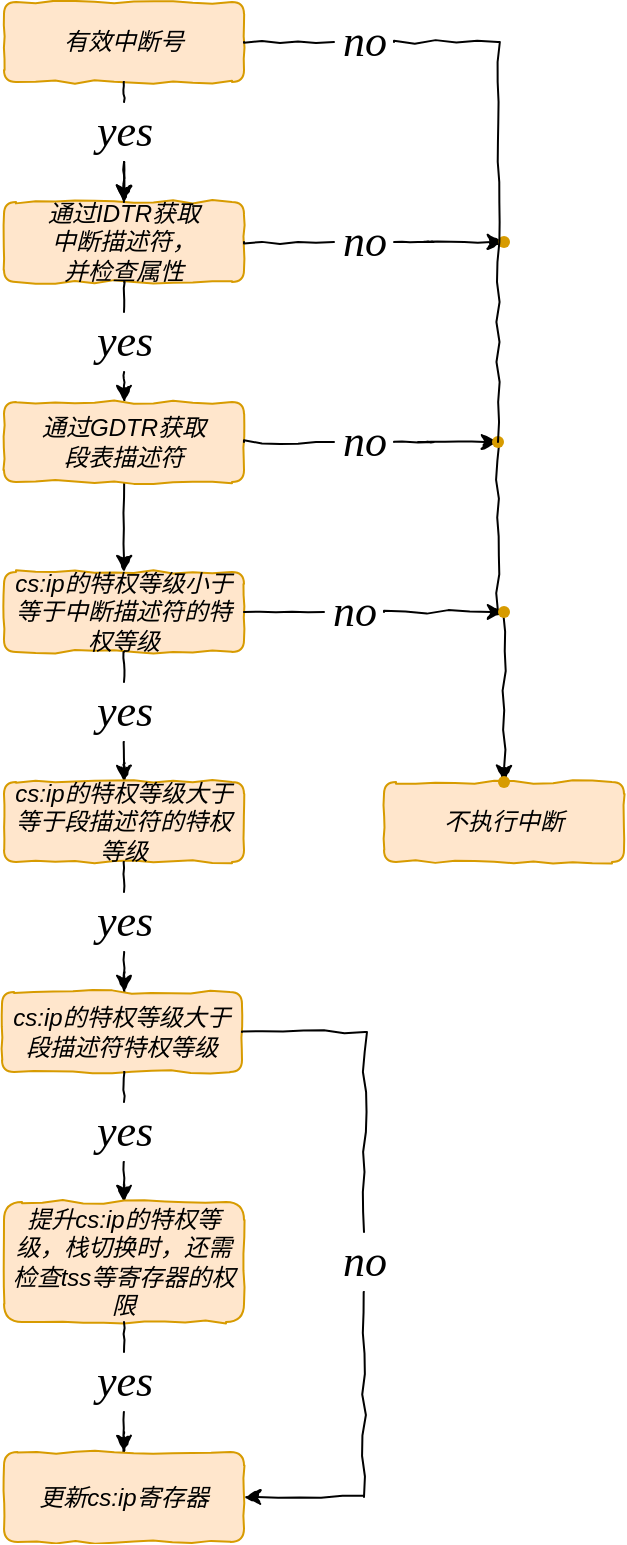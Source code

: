 <mxfile version="17.4.6" type="github" pages="3">
  <diagram id="C5RBs43oDa-KdzZeNtuy" name="Page-1">
    <mxGraphModel dx="868" dy="460" grid="1" gridSize="10" guides="1" tooltips="1" connect="1" arrows="1" fold="1" page="1" pageScale="1" pageWidth="827" pageHeight="1169" math="0" shadow="0">
      <root>
        <mxCell id="WIyWlLk6GJQsqaUBKTNV-0" />
        <mxCell id="WIyWlLk6GJQsqaUBKTNV-1" parent="WIyWlLk6GJQsqaUBKTNV-0" />
        <mxCell id="PhW1GJZ9OWa97sP_KRJp-9" value="" style="edgeStyle=orthogonalEdgeStyle;rounded=0;orthogonalLoop=1;jettySize=auto;html=1;shadow=0;comic=1;startArrow=none;fontStyle=2" parent="WIyWlLk6GJQsqaUBKTNV-1" source="PhW1GJZ9OWa97sP_KRJp-11" target="PhW1GJZ9OWa97sP_KRJp-8" edge="1">
          <mxGeometry relative="1" as="geometry" />
        </mxCell>
        <mxCell id="PhW1GJZ9OWa97sP_KRJp-119" value="" style="edgeStyle=orthogonalEdgeStyle;rounded=0;comic=1;orthogonalLoop=1;jettySize=auto;html=1;shadow=0;fontFamily=Garamond;fontSize=11;startArrow=none;" parent="WIyWlLk6GJQsqaUBKTNV-1" source="PhW1GJZ9OWa97sP_KRJp-124" target="PhW1GJZ9OWa97sP_KRJp-118" edge="1">
          <mxGeometry relative="1" as="geometry" />
        </mxCell>
        <mxCell id="PhW1GJZ9OWa97sP_KRJp-0" value="&lt;span&gt;有效中断号&lt;/span&gt;" style="rounded=1;whiteSpace=wrap;html=1;fontSize=12;glass=0;strokeWidth=1;shadow=0;fillColor=#ffe6cc;strokeColor=#d79b00;comic=1;fontStyle=2" parent="WIyWlLk6GJQsqaUBKTNV-1" vertex="1">
          <mxGeometry x="600" y="260" width="120" height="40" as="geometry" />
        </mxCell>
        <mxCell id="PhW1GJZ9OWa97sP_KRJp-123" value="" style="edgeStyle=orthogonalEdgeStyle;rounded=0;comic=1;orthogonalLoop=1;jettySize=auto;html=1;shadow=0;fontFamily=Garamond;fontSize=22;startArrow=none;" parent="WIyWlLk6GJQsqaUBKTNV-1" source="PhW1GJZ9OWa97sP_KRJp-127" target="PhW1GJZ9OWa97sP_KRJp-122" edge="1">
          <mxGeometry relative="1" as="geometry" />
        </mxCell>
        <mxCell id="PhW1GJZ9OWa97sP_KRJp-8" value="通过IDTR获取&lt;br&gt;中断描述符，&lt;br&gt;并检查属性" style="rounded=1;whiteSpace=wrap;html=1;fontSize=12;glass=0;strokeWidth=1;shadow=0;fillColor=#ffe6cc;strokeColor=#d79b00;comic=1;fontStyle=2" parent="WIyWlLk6GJQsqaUBKTNV-1" vertex="1">
          <mxGeometry x="600" y="360" width="120" height="40" as="geometry" />
        </mxCell>
        <mxCell id="PhW1GJZ9OWa97sP_KRJp-13" value="" style="edgeStyle=orthogonalEdgeStyle;rounded=0;comic=1;orthogonalLoop=1;jettySize=auto;html=1;shadow=0;fontFamily=Garamond;fontStyle=2" parent="WIyWlLk6GJQsqaUBKTNV-1" source="PhW1GJZ9OWa97sP_KRJp-11" target="PhW1GJZ9OWa97sP_KRJp-8" edge="1">
          <mxGeometry relative="1" as="geometry" />
        </mxCell>
        <mxCell id="PhW1GJZ9OWa97sP_KRJp-11" value="yes" style="text;html=1;resizable=0;autosize=1;align=center;verticalAlign=middle;points=[];fillColor=none;strokeColor=none;rounded=0;comic=1;fontFamily=Garamond;strokeWidth=10;fontSize=22;fontStyle=2" parent="WIyWlLk6GJQsqaUBKTNV-1" vertex="1">
          <mxGeometry x="640" y="310" width="40" height="30" as="geometry" />
        </mxCell>
        <mxCell id="PhW1GJZ9OWa97sP_KRJp-12" value="" style="edgeStyle=orthogonalEdgeStyle;rounded=0;orthogonalLoop=1;jettySize=auto;html=1;shadow=0;comic=1;endArrow=none;fontStyle=2" parent="WIyWlLk6GJQsqaUBKTNV-1" source="PhW1GJZ9OWa97sP_KRJp-0" target="PhW1GJZ9OWa97sP_KRJp-11" edge="1">
          <mxGeometry relative="1" as="geometry">
            <mxPoint x="660" y="300" as="sourcePoint" />
            <mxPoint x="660" y="350" as="targetPoint" />
            <Array as="points">
              <mxPoint x="660" y="320" />
              <mxPoint x="660" y="320" />
            </Array>
          </mxGeometry>
        </mxCell>
        <mxCell id="PhW1GJZ9OWa97sP_KRJp-18" value="" style="endArrow=classic;html=1;rounded=0;shadow=0;comic=1;fontFamily=Garamond;fontSize=22;startArrow=none;fontStyle=2" parent="WIyWlLk6GJQsqaUBKTNV-1" source="PhW1GJZ9OWa97sP_KRJp-19" edge="1">
          <mxGeometry width="50" height="50" relative="1" as="geometry">
            <mxPoint x="660" y="400" as="sourcePoint" />
            <mxPoint x="660" y="460" as="targetPoint" />
          </mxGeometry>
        </mxCell>
        <mxCell id="PhW1GJZ9OWa97sP_KRJp-19" value="yes" style="text;html=1;resizable=0;autosize=1;align=center;verticalAlign=middle;points=[];fillColor=none;strokeColor=none;rounded=0;comic=1;fontFamily=Garamond;strokeWidth=10;fontSize=22;fontStyle=2" parent="WIyWlLk6GJQsqaUBKTNV-1" vertex="1">
          <mxGeometry x="640" y="415" width="40" height="30" as="geometry" />
        </mxCell>
        <mxCell id="PhW1GJZ9OWa97sP_KRJp-20" value="" style="endArrow=none;html=1;rounded=0;shadow=0;comic=1;fontFamily=Garamond;fontSize=22;fontStyle=2" parent="WIyWlLk6GJQsqaUBKTNV-1" target="PhW1GJZ9OWa97sP_KRJp-19" edge="1">
          <mxGeometry width="50" height="50" relative="1" as="geometry">
            <mxPoint x="660" y="400" as="sourcePoint" />
            <mxPoint x="660" y="470" as="targetPoint" />
          </mxGeometry>
        </mxCell>
        <mxCell id="PhW1GJZ9OWa97sP_KRJp-35" value="" style="edgeStyle=orthogonalEdgeStyle;rounded=0;comic=1;orthogonalLoop=1;jettySize=auto;html=1;shadow=0;fontFamily=Garamond;fontSize=25;" parent="WIyWlLk6GJQsqaUBKTNV-1" source="PhW1GJZ9OWa97sP_KRJp-27" target="PhW1GJZ9OWa97sP_KRJp-31" edge="1">
          <mxGeometry relative="1" as="geometry" />
        </mxCell>
        <mxCell id="PhW1GJZ9OWa97sP_KRJp-125" value="" style="edgeStyle=orthogonalEdgeStyle;rounded=0;comic=1;orthogonalLoop=1;jettySize=auto;html=1;shadow=0;fontFamily=Garamond;fontSize=22;startArrow=none;" parent="WIyWlLk6GJQsqaUBKTNV-1" source="PhW1GJZ9OWa97sP_KRJp-130" target="PhW1GJZ9OWa97sP_KRJp-124" edge="1">
          <mxGeometry relative="1" as="geometry" />
        </mxCell>
        <mxCell id="PhW1GJZ9OWa97sP_KRJp-27" value="通过GDTR获取&lt;br&gt;段表描述符" style="rounded=1;whiteSpace=wrap;html=1;fontSize=12;glass=0;strokeWidth=1;shadow=0;fillColor=#ffe6cc;strokeColor=#d79b00;comic=1;fontStyle=2" parent="WIyWlLk6GJQsqaUBKTNV-1" vertex="1">
          <mxGeometry x="600" y="460" width="120" height="40" as="geometry" />
        </mxCell>
        <mxCell id="PhW1GJZ9OWa97sP_KRJp-133" value="" style="edgeStyle=orthogonalEdgeStyle;rounded=0;comic=1;orthogonalLoop=1;jettySize=auto;html=1;shadow=0;fontFamily=Garamond;fontSize=22;startArrow=none;" parent="WIyWlLk6GJQsqaUBKTNV-1" source="PhW1GJZ9OWa97sP_KRJp-134" target="PhW1GJZ9OWa97sP_KRJp-132" edge="1">
          <mxGeometry relative="1" as="geometry" />
        </mxCell>
        <mxCell id="PhW1GJZ9OWa97sP_KRJp-31" value="&lt;i&gt;cs:ip的特权等级小于等于中断描述符的特权等级&lt;/i&gt;" style="rounded=1;whiteSpace=wrap;html=1;fontSize=12;glass=0;strokeWidth=1;shadow=0;fillColor=#ffe6cc;strokeColor=#d79b00;comic=1;" parent="WIyWlLk6GJQsqaUBKTNV-1" vertex="1">
          <mxGeometry x="600" y="545" width="120" height="40" as="geometry" />
        </mxCell>
        <mxCell id="PhW1GJZ9OWa97sP_KRJp-74" value="" style="endArrow=classic;html=1;rounded=0;shadow=0;comic=1;fontFamily=Garamond;fontSize=22;startArrow=none;fontStyle=2;" parent="WIyWlLk6GJQsqaUBKTNV-1" source="PhW1GJZ9OWa97sP_KRJp-75" edge="1">
          <mxGeometry width="50" height="50" relative="1" as="geometry">
            <mxPoint x="660" y="585" as="sourcePoint" />
            <mxPoint x="660" y="650" as="targetPoint" />
            <Array as="points">
              <mxPoint x="660" y="650" />
              <mxPoint x="660" y="640" />
            </Array>
          </mxGeometry>
        </mxCell>
        <mxCell id="PhW1GJZ9OWa97sP_KRJp-75" value="yes" style="text;html=1;resizable=0;autosize=1;align=center;verticalAlign=middle;points=[];fillColor=none;strokeColor=none;rounded=0;comic=1;fontFamily=Garamond;strokeWidth=10;fontSize=22;fontStyle=2" parent="WIyWlLk6GJQsqaUBKTNV-1" vertex="1">
          <mxGeometry x="640" y="600" width="40" height="30" as="geometry" />
        </mxCell>
        <mxCell id="PhW1GJZ9OWa97sP_KRJp-76" value="" style="endArrow=none;html=1;rounded=0;shadow=0;comic=1;fontFamily=Garamond;fontSize=22;fontStyle=2" parent="WIyWlLk6GJQsqaUBKTNV-1" target="PhW1GJZ9OWa97sP_KRJp-75" edge="1">
          <mxGeometry width="50" height="50" relative="1" as="geometry">
            <mxPoint x="660" y="585" as="sourcePoint" />
            <mxPoint x="660" y="655" as="targetPoint" />
          </mxGeometry>
        </mxCell>
        <mxCell id="PhW1GJZ9OWa97sP_KRJp-77" value="&lt;i&gt;cs:ip的特权等级大于等于段描述符的特权等级&lt;/i&gt;" style="rounded=1;whiteSpace=wrap;html=1;fontSize=12;glass=0;strokeWidth=1;shadow=0;fillColor=#ffe6cc;strokeColor=#d79b00;comic=1;" parent="WIyWlLk6GJQsqaUBKTNV-1" vertex="1">
          <mxGeometry x="600" y="650" width="120" height="40" as="geometry" />
        </mxCell>
        <mxCell id="PhW1GJZ9OWa97sP_KRJp-78" value="" style="endArrow=classic;html=1;rounded=0;shadow=0;comic=1;fontFamily=Garamond;fontSize=22;startArrow=none;fontStyle=2;" parent="WIyWlLk6GJQsqaUBKTNV-1" source="PhW1GJZ9OWa97sP_KRJp-79" edge="1">
          <mxGeometry width="50" height="50" relative="1" as="geometry">
            <mxPoint x="660" y="690" as="sourcePoint" />
            <mxPoint x="660" y="755" as="targetPoint" />
            <Array as="points">
              <mxPoint x="660" y="755" />
              <mxPoint x="660" y="745" />
            </Array>
          </mxGeometry>
        </mxCell>
        <mxCell id="PhW1GJZ9OWa97sP_KRJp-79" value="yes" style="text;html=1;resizable=0;autosize=1;align=center;verticalAlign=middle;points=[];fillColor=none;strokeColor=none;rounded=0;comic=1;fontFamily=Garamond;strokeWidth=10;fontSize=22;fontStyle=2" parent="WIyWlLk6GJQsqaUBKTNV-1" vertex="1">
          <mxGeometry x="640" y="705" width="40" height="30" as="geometry" />
        </mxCell>
        <mxCell id="PhW1GJZ9OWa97sP_KRJp-80" value="" style="endArrow=none;html=1;rounded=0;shadow=0;comic=1;fontFamily=Garamond;fontSize=22;fontStyle=2" parent="WIyWlLk6GJQsqaUBKTNV-1" target="PhW1GJZ9OWa97sP_KRJp-79" edge="1">
          <mxGeometry width="50" height="50" relative="1" as="geometry">
            <mxPoint x="660" y="690" as="sourcePoint" />
            <mxPoint x="660" y="760" as="targetPoint" />
          </mxGeometry>
        </mxCell>
        <mxCell id="PhW1GJZ9OWa97sP_KRJp-81" value="&lt;i&gt;cs:ip的特权等级大于段描述符特权等级&lt;/i&gt;" style="rounded=1;whiteSpace=wrap;html=1;fontSize=12;glass=0;strokeWidth=1;shadow=0;fillColor=#ffe6cc;strokeColor=#d79b00;comic=1;" parent="WIyWlLk6GJQsqaUBKTNV-1" vertex="1">
          <mxGeometry x="599" y="755" width="120" height="40" as="geometry" />
        </mxCell>
        <mxCell id="PhW1GJZ9OWa97sP_KRJp-82" value="" style="endArrow=classic;html=1;rounded=0;shadow=0;comic=1;fontFamily=Garamond;fontSize=22;startArrow=none;fontStyle=2;" parent="WIyWlLk6GJQsqaUBKTNV-1" source="PhW1GJZ9OWa97sP_KRJp-83" edge="1">
          <mxGeometry width="50" height="50" relative="1" as="geometry">
            <mxPoint x="660" y="795" as="sourcePoint" />
            <mxPoint x="660" y="860" as="targetPoint" />
            <Array as="points">
              <mxPoint x="660" y="860" />
              <mxPoint x="660" y="850" />
            </Array>
          </mxGeometry>
        </mxCell>
        <mxCell id="PhW1GJZ9OWa97sP_KRJp-83" value="yes" style="text;html=1;resizable=0;autosize=1;align=center;verticalAlign=middle;points=[];fillColor=none;strokeColor=none;rounded=0;comic=1;fontFamily=Garamond;strokeWidth=10;fontSize=22;fontStyle=2" parent="WIyWlLk6GJQsqaUBKTNV-1" vertex="1">
          <mxGeometry x="640" y="810" width="40" height="30" as="geometry" />
        </mxCell>
        <mxCell id="PhW1GJZ9OWa97sP_KRJp-84" value="" style="endArrow=none;html=1;rounded=0;shadow=0;comic=1;fontFamily=Garamond;fontSize=22;fontStyle=2" parent="WIyWlLk6GJQsqaUBKTNV-1" target="PhW1GJZ9OWa97sP_KRJp-83" edge="1">
          <mxGeometry width="50" height="50" relative="1" as="geometry">
            <mxPoint x="660" y="795" as="sourcePoint" />
            <mxPoint x="660" y="865" as="targetPoint" />
          </mxGeometry>
        </mxCell>
        <mxCell id="PhW1GJZ9OWa97sP_KRJp-85" value="&lt;i&gt;提升cs:ip的特权等级，栈切换时，还需检查tss等寄存器的权限&lt;/i&gt;" style="rounded=1;whiteSpace=wrap;html=1;fontSize=12;glass=0;strokeWidth=1;shadow=0;fillColor=#ffe6cc;strokeColor=#d79b00;comic=1;" parent="WIyWlLk6GJQsqaUBKTNV-1" vertex="1">
          <mxGeometry x="600" y="860" width="120" height="60" as="geometry" />
        </mxCell>
        <mxCell id="PhW1GJZ9OWa97sP_KRJp-88" value="" style="endArrow=classic;html=1;rounded=0;shadow=0;comic=1;fontFamily=Garamond;fontSize=22;startArrow=none;fontStyle=2;" parent="WIyWlLk6GJQsqaUBKTNV-1" source="PhW1GJZ9OWa97sP_KRJp-89" edge="1">
          <mxGeometry width="50" height="50" relative="1" as="geometry">
            <mxPoint x="660" y="920" as="sourcePoint" />
            <mxPoint x="660" y="985" as="targetPoint" />
            <Array as="points">
              <mxPoint x="660" y="985" />
              <mxPoint x="660" y="975" />
            </Array>
          </mxGeometry>
        </mxCell>
        <mxCell id="PhW1GJZ9OWa97sP_KRJp-89" value="yes" style="text;html=1;resizable=0;autosize=1;align=center;verticalAlign=middle;points=[];fillColor=none;strokeColor=none;rounded=0;comic=1;fontFamily=Garamond;strokeWidth=10;fontSize=22;fontStyle=2" parent="WIyWlLk6GJQsqaUBKTNV-1" vertex="1">
          <mxGeometry x="640" y="935" width="40" height="30" as="geometry" />
        </mxCell>
        <mxCell id="PhW1GJZ9OWa97sP_KRJp-90" value="" style="endArrow=none;html=1;rounded=0;shadow=0;comic=1;fontFamily=Garamond;fontSize=22;fontStyle=2" parent="WIyWlLk6GJQsqaUBKTNV-1" target="PhW1GJZ9OWa97sP_KRJp-89" edge="1">
          <mxGeometry width="50" height="50" relative="1" as="geometry">
            <mxPoint x="660" y="920" as="sourcePoint" />
            <mxPoint x="660" y="990" as="targetPoint" />
          </mxGeometry>
        </mxCell>
        <mxCell id="PhW1GJZ9OWa97sP_KRJp-91" value="&lt;i&gt;更新cs:ip寄存器&lt;/i&gt;" style="rounded=1;whiteSpace=wrap;html=1;fontSize=12;glass=0;strokeWidth=1;shadow=0;fillColor=#ffe6cc;strokeColor=#d79b00;comic=1;" parent="WIyWlLk6GJQsqaUBKTNV-1" vertex="1">
          <mxGeometry x="600" y="985" width="120" height="45" as="geometry" />
        </mxCell>
        <mxCell id="PhW1GJZ9OWa97sP_KRJp-105" value="" style="edgeStyle=orthogonalEdgeStyle;rounded=0;comic=1;orthogonalLoop=1;jettySize=auto;html=1;shadow=0;fontFamily=Garamond;fontSize=11;entryX=1;entryY=0.5;entryDx=0;entryDy=0;" parent="WIyWlLk6GJQsqaUBKTNV-1" source="PhW1GJZ9OWa97sP_KRJp-97" target="PhW1GJZ9OWa97sP_KRJp-91" edge="1">
          <mxGeometry relative="1" as="geometry">
            <mxPoint x="780" y="1010" as="targetPoint" />
            <Array as="points">
              <mxPoint x="780" y="1008" />
            </Array>
          </mxGeometry>
        </mxCell>
        <mxCell id="PhW1GJZ9OWa97sP_KRJp-97" value="no" style="text;html=1;resizable=0;autosize=1;align=center;verticalAlign=middle;points=[];fillColor=none;strokeColor=none;rounded=0;comic=1;fontFamily=Garamond;strokeWidth=10;fontSize=22;fontStyle=2;shadow=1;" parent="WIyWlLk6GJQsqaUBKTNV-1" vertex="1">
          <mxGeometry x="765" y="875" width="30" height="30" as="geometry" />
        </mxCell>
        <mxCell id="PhW1GJZ9OWa97sP_KRJp-103" value="" style="edgeStyle=orthogonalEdgeStyle;rounded=0;comic=1;orthogonalLoop=1;jettySize=auto;html=1;shadow=0;fontFamily=Garamond;fontSize=11;endArrow=none;" parent="WIyWlLk6GJQsqaUBKTNV-1" source="PhW1GJZ9OWa97sP_KRJp-81" edge="1">
          <mxGeometry relative="1" as="geometry">
            <mxPoint x="780" y="875" as="targetPoint" />
            <mxPoint x="719" y="775" as="sourcePoint" />
            <Array as="points" />
          </mxGeometry>
        </mxCell>
        <mxCell id="PhW1GJZ9OWa97sP_KRJp-117" value="&lt;i&gt;不执行中断&lt;/i&gt;" style="rounded=1;whiteSpace=wrap;html=1;fontSize=12;glass=0;strokeWidth=1;shadow=0;fillColor=#ffe6cc;strokeColor=#d79b00;comic=1;" parent="WIyWlLk6GJQsqaUBKTNV-1" vertex="1">
          <mxGeometry x="790" y="650" width="120" height="40" as="geometry" />
        </mxCell>
        <mxCell id="PhW1GJZ9OWa97sP_KRJp-118" value="" style="shape=waypoint;sketch=0;size=6;pointerEvents=1;points=[];fillColor=#ffe6cc;resizable=0;rotatable=0;perimeter=centerPerimeter;snapToPoint=1;strokeColor=#d79b00;rounded=1;glass=0;strokeWidth=1;shadow=0;comic=1;fontStyle=2;" parent="WIyWlLk6GJQsqaUBKTNV-1" vertex="1">
          <mxGeometry x="830" y="630" width="40" height="40" as="geometry" />
        </mxCell>
        <mxCell id="PhW1GJZ9OWa97sP_KRJp-120" value="no" style="text;html=1;resizable=0;autosize=1;align=center;verticalAlign=middle;points=[];fillColor=none;strokeColor=none;rounded=0;shadow=0;comic=1;fontFamily=Garamond;fontSize=22;fontStyle=2" parent="WIyWlLk6GJQsqaUBKTNV-1" vertex="1">
          <mxGeometry x="765" y="265" width="30" height="30" as="geometry" />
        </mxCell>
        <mxCell id="PhW1GJZ9OWa97sP_KRJp-121" value="" style="edgeStyle=orthogonalEdgeStyle;rounded=0;comic=1;orthogonalLoop=1;jettySize=auto;html=1;shadow=0;fontFamily=Garamond;fontSize=11;endArrow=none;" parent="WIyWlLk6GJQsqaUBKTNV-1" source="PhW1GJZ9OWa97sP_KRJp-0" target="PhW1GJZ9OWa97sP_KRJp-120" edge="1">
          <mxGeometry relative="1" as="geometry">
            <mxPoint x="720" y="280" as="sourcePoint" />
            <mxPoint x="850" y="650" as="targetPoint" />
          </mxGeometry>
        </mxCell>
        <mxCell id="PhW1GJZ9OWa97sP_KRJp-122" value="" style="shape=waypoint;sketch=0;size=6;pointerEvents=1;points=[];fillColor=#ffe6cc;resizable=0;rotatable=0;perimeter=centerPerimeter;snapToPoint=1;strokeColor=#d79b00;rounded=1;glass=0;strokeWidth=1;shadow=0;comic=1;fontStyle=2;" parent="WIyWlLk6GJQsqaUBKTNV-1" vertex="1">
          <mxGeometry x="830" y="360" width="40" height="40" as="geometry" />
        </mxCell>
        <mxCell id="PhW1GJZ9OWa97sP_KRJp-124" value="" style="shape=waypoint;sketch=0;size=6;pointerEvents=1;points=[];fillColor=#ffe6cc;resizable=0;rotatable=0;perimeter=centerPerimeter;snapToPoint=1;strokeColor=#d79b00;rounded=1;glass=0;strokeWidth=1;shadow=0;comic=1;fontStyle=2;" parent="WIyWlLk6GJQsqaUBKTNV-1" vertex="1">
          <mxGeometry x="827" y="460" width="40" height="40" as="geometry" />
        </mxCell>
        <mxCell id="PhW1GJZ9OWa97sP_KRJp-126" value="" style="edgeStyle=orthogonalEdgeStyle;rounded=0;comic=1;orthogonalLoop=1;jettySize=auto;html=1;shadow=0;fontFamily=Garamond;fontSize=11;startArrow=none;endArrow=none;" parent="WIyWlLk6GJQsqaUBKTNV-1" source="PhW1GJZ9OWa97sP_KRJp-120" target="PhW1GJZ9OWa97sP_KRJp-124" edge="1">
          <mxGeometry relative="1" as="geometry">
            <mxPoint x="795" y="280" as="sourcePoint" />
            <mxPoint x="850" y="650" as="targetPoint" />
          </mxGeometry>
        </mxCell>
        <mxCell id="PhW1GJZ9OWa97sP_KRJp-127" value="no" style="text;html=1;resizable=0;autosize=1;align=center;verticalAlign=middle;points=[];fillColor=none;strokeColor=none;rounded=0;shadow=0;comic=1;fontFamily=Garamond;fontSize=22;fontStyle=2" parent="WIyWlLk6GJQsqaUBKTNV-1" vertex="1">
          <mxGeometry x="765" y="365" width="30" height="30" as="geometry" />
        </mxCell>
        <mxCell id="PhW1GJZ9OWa97sP_KRJp-129" value="" style="edgeStyle=orthogonalEdgeStyle;rounded=0;comic=1;orthogonalLoop=1;jettySize=auto;html=1;shadow=0;fontFamily=Garamond;fontSize=22;endArrow=none;" parent="WIyWlLk6GJQsqaUBKTNV-1" source="PhW1GJZ9OWa97sP_KRJp-8" target="PhW1GJZ9OWa97sP_KRJp-127" edge="1">
          <mxGeometry relative="1" as="geometry">
            <mxPoint x="720" y="380" as="sourcePoint" />
            <mxPoint x="850" y="380" as="targetPoint" />
          </mxGeometry>
        </mxCell>
        <mxCell id="PhW1GJZ9OWa97sP_KRJp-130" value="no" style="text;html=1;resizable=0;autosize=1;align=center;verticalAlign=middle;points=[];fillColor=none;strokeColor=none;rounded=0;shadow=0;comic=1;fontFamily=Garamond;fontSize=22;fontStyle=2" parent="WIyWlLk6GJQsqaUBKTNV-1" vertex="1">
          <mxGeometry x="765" y="465" width="30" height="30" as="geometry" />
        </mxCell>
        <mxCell id="PhW1GJZ9OWa97sP_KRJp-131" value="" style="edgeStyle=orthogonalEdgeStyle;rounded=0;comic=1;orthogonalLoop=1;jettySize=auto;html=1;shadow=0;fontFamily=Garamond;fontSize=22;endArrow=none;" parent="WIyWlLk6GJQsqaUBKTNV-1" source="PhW1GJZ9OWa97sP_KRJp-27" target="PhW1GJZ9OWa97sP_KRJp-130" edge="1">
          <mxGeometry relative="1" as="geometry">
            <mxPoint x="720" y="480" as="sourcePoint" />
            <mxPoint x="847" y="480" as="targetPoint" />
          </mxGeometry>
        </mxCell>
        <mxCell id="PhW1GJZ9OWa97sP_KRJp-132" value="" style="shape=waypoint;sketch=0;size=6;pointerEvents=1;points=[];fillColor=#ffe6cc;resizable=0;rotatable=0;perimeter=centerPerimeter;snapToPoint=1;strokeColor=#d79b00;rounded=1;glass=0;strokeWidth=1;shadow=0;comic=1;" parent="WIyWlLk6GJQsqaUBKTNV-1" vertex="1">
          <mxGeometry x="830" y="545" width="40" height="40" as="geometry" />
        </mxCell>
        <mxCell id="PhW1GJZ9OWa97sP_KRJp-134" value="no" style="text;html=1;resizable=0;autosize=1;align=center;verticalAlign=middle;points=[];fillColor=none;strokeColor=none;rounded=0;shadow=0;comic=1;fontFamily=Garamond;fontSize=22;fontStyle=2" parent="WIyWlLk6GJQsqaUBKTNV-1" vertex="1">
          <mxGeometry x="760" y="550" width="30" height="30" as="geometry" />
        </mxCell>
        <mxCell id="PhW1GJZ9OWa97sP_KRJp-135" value="" style="edgeStyle=orthogonalEdgeStyle;rounded=0;comic=1;orthogonalLoop=1;jettySize=auto;html=1;shadow=0;fontFamily=Garamond;fontSize=22;endArrow=none;" parent="WIyWlLk6GJQsqaUBKTNV-1" source="PhW1GJZ9OWa97sP_KRJp-31" target="PhW1GJZ9OWa97sP_KRJp-134" edge="1">
          <mxGeometry relative="1" as="geometry">
            <mxPoint x="720" y="565" as="sourcePoint" />
            <mxPoint x="850" y="565" as="targetPoint" />
          </mxGeometry>
        </mxCell>
      </root>
    </mxGraphModel>
  </diagram>
  <diagram id="VrF7tBmTopf8bpxzuy82" name="Page-2">
    <mxGraphModel dx="868" dy="460" grid="1" gridSize="10" guides="1" tooltips="1" connect="1" arrows="1" fold="1" page="1" pageScale="1" pageWidth="827" pageHeight="1169" math="0" shadow="0">
      <root>
        <mxCell id="0" />
        <mxCell id="1" parent="0" />
        <mxCell id="CfgQIC_P58KxjbFPf7me-6" value="" style="shape=table;startSize=0;container=1;collapsible=0;childLayout=tableLayout;fillColor=#ffe6cc;strokeColor=#d79b00;enumerate=0;comic=1;moveCells=0;treeMoving=0;treeFolding=0;resizeHeight=0;movableLabel=0;backgroundOutline=0;autosize=0;fixDash=0;snapToPoint=0;perimeter=parallelogramPerimeter;portConstraintRotation=0;noLabel=0;separatorColor=#33FFFF;fontStyle=2;fontSize=16;" parent="1" vertex="1">
          <mxGeometry x="200" y="180" width="390" height="80" as="geometry" />
        </mxCell>
        <mxCell id="CfgQIC_P58KxjbFPf7me-7" value="" style="shape=tableRow;horizontal=0;startSize=0;swimlaneHead=0;swimlaneBody=0;top=0;left=0;bottom=0;right=0;collapsible=0;dropTarget=0;fillColor=none;points=[[0,0.5],[1,0.5]];portConstraint=eastwest;fontStyle=2;fontSize=16;" parent="CfgQIC_P58KxjbFPf7me-6" vertex="1">
          <mxGeometry width="390" height="80" as="geometry" />
        </mxCell>
        <mxCell id="CfgQIC_P58KxjbFPf7me-8" value="t bits" style="shape=partialRectangle;html=1;whiteSpace=wrap;connectable=0;overflow=hidden;fillColor=none;top=0;left=0;bottom=0;right=0;pointerEvents=1;fontStyle=2;fontSize=16;" parent="CfgQIC_P58KxjbFPf7me-7" vertex="1">
          <mxGeometry width="130" height="80" as="geometry">
            <mxRectangle width="130" height="80" as="alternateBounds" />
          </mxGeometry>
        </mxCell>
        <mxCell id="CfgQIC_P58KxjbFPf7me-9" value="s bits" style="shape=partialRectangle;html=1;whiteSpace=wrap;connectable=0;overflow=hidden;fillColor=none;top=0;left=0;bottom=0;right=0;pointerEvents=1;fontStyle=2;fontSize=16;" parent="CfgQIC_P58KxjbFPf7me-7" vertex="1">
          <mxGeometry x="130" width="130" height="80" as="geometry">
            <mxRectangle width="130" height="80" as="alternateBounds" />
          </mxGeometry>
        </mxCell>
        <mxCell id="CfgQIC_P58KxjbFPf7me-10" value="b bits" style="shape=partialRectangle;html=1;whiteSpace=wrap;connectable=0;overflow=hidden;fillColor=none;top=0;left=0;bottom=0;right=0;pointerEvents=1;fontStyle=2;fontSize=16;" parent="CfgQIC_P58KxjbFPf7me-7" vertex="1">
          <mxGeometry x="260" width="130" height="80" as="geometry">
            <mxRectangle width="130" height="80" as="alternateBounds" />
          </mxGeometry>
        </mxCell>
        <mxCell id="CfgQIC_P58KxjbFPf7me-12" value="" style="shape=curlyBracket;whiteSpace=wrap;html=1;rounded=1;comic=1;fontSize=16;direction=north;size=0.5;" parent="1" vertex="1">
          <mxGeometry x="200" y="270" width="130" height="20" as="geometry" />
        </mxCell>
        <mxCell id="CfgQIC_P58KxjbFPf7me-13" value="tag" style="text;html=1;resizable=0;autosize=1;align=center;verticalAlign=middle;points=[];fillColor=none;strokeColor=none;rounded=0;comic=1;fontSize=16;fontStyle=2" parent="1" vertex="1">
          <mxGeometry x="245" y="300" width="40" height="20" as="geometry" />
        </mxCell>
        <mxCell id="CfgQIC_P58KxjbFPf7me-14" value="" style="shape=curlyBracket;whiteSpace=wrap;html=1;rounded=1;comic=1;fontSize=16;direction=north;size=0.5;" parent="1" vertex="1">
          <mxGeometry x="330" y="270" width="130" height="20" as="geometry" />
        </mxCell>
        <mxCell id="CfgQIC_P58KxjbFPf7me-15" value="set index" style="text;html=1;resizable=0;autosize=1;align=center;verticalAlign=middle;points=[];fillColor=none;strokeColor=none;rounded=0;comic=1;fontSize=16;fontStyle=2" parent="1" vertex="1">
          <mxGeometry x="355" y="300" width="80" height="20" as="geometry" />
        </mxCell>
        <mxCell id="CfgQIC_P58KxjbFPf7me-16" value="" style="shape=curlyBracket;whiteSpace=wrap;html=1;rounded=1;comic=1;fontSize=16;direction=north;size=0.5;" parent="1" vertex="1">
          <mxGeometry x="460" y="270" width="130" height="20" as="geometry" />
        </mxCell>
        <mxCell id="CfgQIC_P58KxjbFPf7me-17" value="block offset" style="text;html=1;resizable=0;autosize=1;align=center;verticalAlign=middle;points=[];fillColor=none;strokeColor=none;rounded=0;comic=1;fontSize=16;fontStyle=2" parent="1" vertex="1">
          <mxGeometry x="475" y="300" width="100" height="20" as="geometry" />
        </mxCell>
      </root>
    </mxGraphModel>
  </diagram>
  <diagram id="roQ_gybheszHUp9KFGE0" name="Page-3">
    <mxGraphModel dx="1240" dy="657" grid="1" gridSize="10" guides="1" tooltips="1" connect="1" arrows="1" fold="1" page="1" pageScale="1" pageWidth="827" pageHeight="1169" math="0" shadow="0">
      <root>
        <mxCell id="0" />
        <mxCell id="1" parent="0" />
        <mxCell id="MvEKGWX4g-L-l9NvKauC-14" value="" style="rounded=1;whiteSpace=wrap;html=1;strokeWidth=2;fillWeight=4;hachureGap=8;hachureAngle=45;fillColor=#1ba1e2;sketch=1;comic=1;fontSize=16;" vertex="1" parent="1">
          <mxGeometry x="120" y="100" width="80" height="30" as="geometry" />
        </mxCell>
        <mxCell id="MvEKGWX4g-L-l9NvKauC-17" value="" style="rounded=1;whiteSpace=wrap;html=1;strokeWidth=2;fillWeight=4;hachureGap=8;hachureAngle=45;fillColor=#1ba1e2;sketch=1;comic=1;fontSize=16;" vertex="1" parent="1">
          <mxGeometry x="210" y="100" width="80" height="30" as="geometry" />
        </mxCell>
        <mxCell id="MvEKGWX4g-L-l9NvKauC-18" value="" style="rounded=1;whiteSpace=wrap;html=1;strokeWidth=2;fillWeight=4;hachureGap=8;hachureAngle=45;fillColor=#1ba1e2;sketch=1;comic=1;fontSize=16;" vertex="1" parent="1">
          <mxGeometry x="400" y="100" width="80" height="30" as="geometry" />
        </mxCell>
        <mxCell id="MvEKGWX4g-L-l9NvKauC-19" value="" style="endArrow=none;dashed=1;html=1;dashPattern=1 3;strokeWidth=2;rounded=0;fontSize=21;comic=1;" edge="1" parent="1">
          <mxGeometry width="50" height="50" relative="1" as="geometry">
            <mxPoint x="310" y="114.5" as="sourcePoint" />
            <mxPoint x="390" y="114.5" as="targetPoint" />
          </mxGeometry>
        </mxCell>
        <mxCell id="MvEKGWX4g-L-l9NvKauC-20" value="" style="rounded=1;whiteSpace=wrap;html=1;strokeWidth=2;fillWeight=4;hachureGap=8;hachureAngle=45;fillColor=#1ba1e2;sketch=1;comic=1;fontSize=16;" vertex="1" parent="1">
          <mxGeometry x="120" y="150" width="80" height="30" as="geometry" />
        </mxCell>
        <mxCell id="MvEKGWX4g-L-l9NvKauC-21" value="" style="rounded=1;whiteSpace=wrap;html=1;strokeWidth=2;fillWeight=4;hachureGap=8;hachureAngle=45;fillColor=#1ba1e2;sketch=1;comic=1;fontSize=16;" vertex="1" parent="1">
          <mxGeometry x="210" y="150" width="80" height="30" as="geometry" />
        </mxCell>
        <mxCell id="MvEKGWX4g-L-l9NvKauC-22" value="" style="rounded=1;whiteSpace=wrap;html=1;strokeWidth=2;fillWeight=4;hachureGap=8;hachureAngle=45;fillColor=#1ba1e2;sketch=1;comic=1;fontSize=16;" vertex="1" parent="1">
          <mxGeometry x="400" y="150" width="80" height="30" as="geometry" />
        </mxCell>
        <mxCell id="MvEKGWX4g-L-l9NvKauC-23" value="" style="endArrow=none;dashed=1;html=1;dashPattern=1 3;strokeWidth=2;rounded=0;fontSize=21;comic=1;" edge="1" parent="1">
          <mxGeometry width="50" height="50" relative="1" as="geometry">
            <mxPoint x="310" y="164.5" as="sourcePoint" />
            <mxPoint x="390" y="164.5" as="targetPoint" />
          </mxGeometry>
        </mxCell>
        <mxCell id="MvEKGWX4g-L-l9NvKauC-25" value="" style="rounded=1;whiteSpace=wrap;html=1;strokeWidth=2;fillWeight=4;hachureGap=8;hachureAngle=45;fillColor=#1ba1e2;sketch=1;comic=1;fontSize=16;" vertex="1" parent="1">
          <mxGeometry x="210" y="280" width="80" height="30" as="geometry" />
        </mxCell>
        <mxCell id="MvEKGWX4g-L-l9NvKauC-26" value="" style="rounded=1;whiteSpace=wrap;html=1;strokeWidth=2;fillWeight=4;hachureGap=8;hachureAngle=45;fillColor=#1ba1e2;sketch=1;comic=1;fontSize=16;" vertex="1" parent="1">
          <mxGeometry x="400" y="280" width="80" height="30" as="geometry" />
        </mxCell>
        <mxCell id="MvEKGWX4g-L-l9NvKauC-27" value="" style="endArrow=none;dashed=1;html=1;dashPattern=1 3;strokeWidth=2;rounded=0;fontSize=21;comic=1;" edge="1" parent="1">
          <mxGeometry width="50" height="50" relative="1" as="geometry">
            <mxPoint x="310" y="294.5" as="sourcePoint" />
            <mxPoint x="390" y="294.5" as="targetPoint" />
          </mxGeometry>
        </mxCell>
        <mxCell id="MvEKGWX4g-L-l9NvKauC-28" value="" style="endArrow=none;dashed=1;html=1;dashPattern=1 3;strokeWidth=2;rounded=0;comic=1;fontSize=21;" edge="1" parent="1">
          <mxGeometry width="50" height="50" relative="1" as="geometry">
            <mxPoint x="159.5" y="260" as="sourcePoint" />
            <mxPoint x="159.5" y="200" as="targetPoint" />
          </mxGeometry>
        </mxCell>
        <mxCell id="MvEKGWX4g-L-l9NvKauC-29" value="" style="endArrow=none;dashed=1;html=1;dashPattern=1 3;strokeWidth=2;rounded=0;comic=1;fontSize=21;" edge="1" parent="1">
          <mxGeometry width="50" height="50" relative="1" as="geometry">
            <mxPoint x="249.5" y="260" as="sourcePoint" />
            <mxPoint x="249.5" y="200" as="targetPoint" />
          </mxGeometry>
        </mxCell>
        <mxCell id="MvEKGWX4g-L-l9NvKauC-30" value="" style="endArrow=none;dashed=1;html=1;dashPattern=1 3;strokeWidth=2;rounded=0;comic=1;fontSize=21;" edge="1" parent="1">
          <mxGeometry width="50" height="50" relative="1" as="geometry">
            <mxPoint x="439.5" y="260" as="sourcePoint" />
            <mxPoint x="439.5" y="200" as="targetPoint" />
          </mxGeometry>
        </mxCell>
        <mxCell id="MvEKGWX4g-L-l9NvKauC-31" value="" style="shape=curlyBracket;whiteSpace=wrap;html=1;rounded=1;comic=1;fontSize=21;" vertex="1" parent="1">
          <mxGeometry x="80" y="110" width="20" height="170" as="geometry" />
        </mxCell>
        <mxCell id="MvEKGWX4g-L-l9NvKauC-32" value="" style="shape=curlyBracket;whiteSpace=wrap;html=1;rounded=1;comic=1;fontSize=21;direction=south;" vertex="1" parent="1">
          <mxGeometry x="120" y="60" width="320" height="20" as="geometry" />
        </mxCell>
        <mxCell id="MvEKGWX4g-L-l9NvKauC-33" value="S个set" style="text;html=1;resizable=0;autosize=1;align=center;verticalAlign=middle;points=[];fillColor=none;strokeColor=none;rounded=0;comic=1;fontSize=17;fontStyle=2" vertex="1" parent="1">
          <mxGeometry x="5" y="180" width="70" height="30" as="geometry" />
        </mxCell>
        <mxCell id="MvEKGWX4g-L-l9NvKauC-34" value="E lines peer set" style="text;html=1;resizable=0;autosize=1;align=center;verticalAlign=middle;points=[];fillColor=none;strokeColor=none;rounded=0;comic=1;fontSize=17;fontStyle=2" vertex="1" parent="1">
          <mxGeometry x="215" y="30" width="130" height="30" as="geometry" />
        </mxCell>
        <mxCell id="7X5tYbJd714W5t0z2Zds-1" value="" style="shape=table;startSize=0;container=1;collapsible=0;childLayout=tableLayout;fillColor=#ffe6cc;strokeColor=#d79b00;enumerate=0;comic=1;moveCells=0;treeMoving=0;treeFolding=0;resizeHeight=0;movableLabel=0;backgroundOutline=0;autosize=0;fixDash=0;snapToPoint=0;perimeter=parallelogramPerimeter;portConstraintRotation=0;noLabel=0;separatorColor=#33FFFF;fontStyle=2;fontSize=16;" vertex="1" parent="1">
          <mxGeometry x="60" y="380" width="270" height="60" as="geometry" />
        </mxCell>
        <mxCell id="7X5tYbJd714W5t0z2Zds-2" value="" style="shape=tableRow;horizontal=0;startSize=0;swimlaneHead=0;swimlaneBody=0;top=0;left=0;bottom=0;right=0;collapsible=0;dropTarget=0;fillColor=none;points=[[0,0.5],[1,0.5]];portConstraint=eastwest;fontStyle=2;fontSize=16;" vertex="1" parent="7X5tYbJd714W5t0z2Zds-1">
          <mxGeometry width="270" height="60" as="geometry" />
        </mxCell>
        <mxCell id="7X5tYbJd714W5t0z2Zds-3" value="v" style="shape=partialRectangle;html=1;whiteSpace=wrap;connectable=0;overflow=hidden;fillColor=none;top=0;left=0;bottom=0;right=0;pointerEvents=1;fontStyle=2;fontSize=16;" vertex="1" parent="7X5tYbJd714W5t0z2Zds-2">
          <mxGeometry width="90" height="60" as="geometry">
            <mxRectangle width="90" height="60" as="alternateBounds" />
          </mxGeometry>
        </mxCell>
        <mxCell id="7X5tYbJd714W5t0z2Zds-4" value="tag" style="shape=partialRectangle;html=1;whiteSpace=wrap;connectable=0;overflow=hidden;fillColor=none;top=0;left=0;bottom=0;right=0;pointerEvents=1;fontStyle=2;fontSize=16;" vertex="1" parent="7X5tYbJd714W5t0z2Zds-2">
          <mxGeometry x="90" width="90" height="60" as="geometry">
            <mxRectangle width="90" height="60" as="alternateBounds" />
          </mxGeometry>
        </mxCell>
        <mxCell id="7X5tYbJd714W5t0z2Zds-5" value="data" style="shape=partialRectangle;html=1;whiteSpace=wrap;connectable=0;overflow=hidden;fillColor=none;top=0;left=0;bottom=0;right=0;pointerEvents=1;fontStyle=2;fontSize=16;" vertex="1" parent="7X5tYbJd714W5t0z2Zds-2">
          <mxGeometry x="180" width="90" height="60" as="geometry">
            <mxRectangle width="90" height="60" as="alternateBounds" />
          </mxGeometry>
        </mxCell>
        <mxCell id="7X5tYbJd714W5t0z2Zds-6" value="" style="shape=curlyBracket;whiteSpace=wrap;html=1;rounded=1;comic=1;fontSize=16;direction=north;size=0.5;" vertex="1" parent="1">
          <mxGeometry x="60" y="450" width="90" height="20" as="geometry" />
        </mxCell>
        <mxCell id="7X5tYbJd714W5t0z2Zds-7" value="valid bit" style="text;html=1;resizable=0;autosize=1;align=center;verticalAlign=middle;points=[];fillColor=none;strokeColor=none;rounded=0;comic=1;fontSize=16;fontStyle=2" vertex="1" parent="1">
          <mxGeometry x="70" y="480" width="70" height="20" as="geometry" />
        </mxCell>
        <mxCell id="7X5tYbJd714W5t0z2Zds-8" value="" style="shape=curlyBracket;whiteSpace=wrap;html=1;rounded=1;comic=1;fontSize=16;direction=north;size=0.5;" vertex="1" parent="1">
          <mxGeometry x="150" y="450" width="90" height="20" as="geometry" />
        </mxCell>
        <mxCell id="7X5tYbJd714W5t0z2Zds-10" value="" style="shape=curlyBracket;whiteSpace=wrap;html=1;rounded=1;comic=1;fontSize=16;direction=north;size=0.5;" vertex="1" parent="1">
          <mxGeometry x="240" y="450" width="90" height="20" as="geometry" />
        </mxCell>
        <mxCell id="7X5tYbJd714W5t0z2Zds-11" value="B bytes peer block" style="text;html=1;resizable=0;autosize=1;align=center;verticalAlign=middle;points=[];fillColor=none;strokeColor=none;rounded=0;comic=1;fontSize=16;fontStyle=2" vertex="1" parent="1">
          <mxGeometry x="240" y="480" width="150" height="20" as="geometry" />
        </mxCell>
        <mxCell id="7X5tYbJd714W5t0z2Zds-62" value="" style="curved=1;endArrow=classic;html=1;rounded=0;comic=1;fontSize=17;fontColor=#00FFFF;exitX=0;exitY=0.5;exitDx=0;exitDy=0;" edge="1" parent="1" source="7X5tYbJd714W5t0z2Zds-54">
          <mxGeometry width="50" height="50" relative="1" as="geometry">
            <mxPoint x="30" y="350" as="sourcePoint" />
            <mxPoint x="60" y="410" as="targetPoint" />
            <Array as="points">
              <mxPoint x="120" y="300" />
              <mxPoint x="70" y="320" />
              <mxPoint x="40" y="340" />
              <mxPoint x="10" y="380" />
            </Array>
          </mxGeometry>
        </mxCell>
        <mxCell id="7X5tYbJd714W5t0z2Zds-43" value="" style="shape=table;startSize=0;container=1;collapsible=0;childLayout=tableLayout;comic=1;fontSize=17;" vertex="1" parent="1">
          <mxGeometry x="120" y="280" width="80" height="30" as="geometry" />
        </mxCell>
        <mxCell id="7X5tYbJd714W5t0z2Zds-44" value="" style="shape=tableRow;horizontal=0;startSize=0;swimlaneHead=0;swimlaneBody=0;top=0;left=0;bottom=0;right=0;collapsible=0;dropTarget=0;fillColor=none;points=[[0,0.5],[1,0.5]];portConstraint=eastwest;comic=1;fontSize=17;" vertex="1" parent="7X5tYbJd714W5t0z2Zds-43">
          <mxGeometry width="80" height="3" as="geometry" />
        </mxCell>
        <mxCell id="7X5tYbJd714W5t0z2Zds-45" value="" style="shape=partialRectangle;html=1;whiteSpace=wrap;connectable=0;overflow=hidden;fillColor=none;top=0;left=0;bottom=0;right=0;pointerEvents=1;comic=1;fontSize=17;" vertex="1" parent="7X5tYbJd714W5t0z2Zds-44">
          <mxGeometry width="80" height="3" as="geometry">
            <mxRectangle width="80" height="3" as="alternateBounds" />
          </mxGeometry>
        </mxCell>
        <mxCell id="7X5tYbJd714W5t0z2Zds-46" value="" style="shape=tableRow;horizontal=0;startSize=0;swimlaneHead=0;swimlaneBody=0;top=0;left=0;bottom=0;right=0;collapsible=0;dropTarget=0;fillColor=none;points=[[0,0.5],[1,0.5]];portConstraint=eastwest;comic=1;fontSize=17;" vertex="1" parent="7X5tYbJd714W5t0z2Zds-43">
          <mxGeometry y="3" width="80" height="4" as="geometry" />
        </mxCell>
        <mxCell id="7X5tYbJd714W5t0z2Zds-47" value="" style="shape=partialRectangle;html=1;whiteSpace=wrap;connectable=0;overflow=hidden;fillColor=none;top=0;left=0;bottom=0;right=0;pointerEvents=1;comic=1;fontSize=17;" vertex="1" parent="7X5tYbJd714W5t0z2Zds-46">
          <mxGeometry width="80" height="4" as="geometry">
            <mxRectangle width="80" height="4" as="alternateBounds" />
          </mxGeometry>
        </mxCell>
        <mxCell id="7X5tYbJd714W5t0z2Zds-48" value="" style="shape=tableRow;horizontal=0;startSize=0;swimlaneHead=0;swimlaneBody=0;top=0;left=0;bottom=0;right=0;collapsible=0;dropTarget=0;fillColor=none;points=[[0,0.5],[1,0.5]];portConstraint=eastwest;comic=1;fontSize=17;" vertex="1" parent="7X5tYbJd714W5t0z2Zds-43">
          <mxGeometry y="7" width="80" height="3" as="geometry" />
        </mxCell>
        <mxCell id="7X5tYbJd714W5t0z2Zds-49" value="" style="shape=partialRectangle;html=1;whiteSpace=wrap;connectable=0;overflow=hidden;fillColor=none;top=0;left=0;bottom=0;right=0;pointerEvents=1;comic=1;fontSize=17;" vertex="1" parent="7X5tYbJd714W5t0z2Zds-48">
          <mxGeometry width="80" height="3" as="geometry">
            <mxRectangle width="80" height="3" as="alternateBounds" />
          </mxGeometry>
        </mxCell>
        <mxCell id="7X5tYbJd714W5t0z2Zds-50" value="" style="shape=tableRow;horizontal=0;startSize=0;swimlaneHead=0;swimlaneBody=0;top=0;left=0;bottom=0;right=0;collapsible=0;dropTarget=0;fillColor=none;points=[[0,0.5],[1,0.5]];portConstraint=eastwest;comic=1;fontSize=17;" vertex="1" parent="7X5tYbJd714W5t0z2Zds-43">
          <mxGeometry y="10" width="80" height="4" as="geometry" />
        </mxCell>
        <mxCell id="7X5tYbJd714W5t0z2Zds-51" value="" style="shape=partialRectangle;html=1;whiteSpace=wrap;connectable=0;overflow=hidden;fillColor=none;top=0;left=0;bottom=0;right=0;pointerEvents=1;comic=1;fontSize=17;" vertex="1" parent="7X5tYbJd714W5t0z2Zds-50">
          <mxGeometry width="80" height="4" as="geometry">
            <mxRectangle width="80" height="4" as="alternateBounds" />
          </mxGeometry>
        </mxCell>
        <mxCell id="7X5tYbJd714W5t0z2Zds-52" value="" style="shape=tableRow;horizontal=0;startSize=0;swimlaneHead=0;swimlaneBody=0;top=0;left=0;bottom=0;right=0;collapsible=0;dropTarget=0;fillColor=none;points=[[0,0.5],[1,0.5]];portConstraint=eastwest;comic=1;fontSize=17;" vertex="1" parent="7X5tYbJd714W5t0z2Zds-43">
          <mxGeometry y="14" width="80" height="3" as="geometry" />
        </mxCell>
        <mxCell id="7X5tYbJd714W5t0z2Zds-53" value="" style="shape=partialRectangle;html=1;whiteSpace=wrap;connectable=0;overflow=hidden;fillColor=none;top=0;left=0;bottom=0;right=0;pointerEvents=1;comic=1;fontSize=17;" vertex="1" parent="7X5tYbJd714W5t0z2Zds-52">
          <mxGeometry width="80" height="3" as="geometry">
            <mxRectangle width="80" height="3" as="alternateBounds" />
          </mxGeometry>
        </mxCell>
        <mxCell id="7X5tYbJd714W5t0z2Zds-54" value="" style="shape=tableRow;horizontal=0;startSize=0;swimlaneHead=0;swimlaneBody=0;top=0;left=0;bottom=0;right=0;collapsible=0;dropTarget=0;fillColor=none;points=[[0,0.5],[1,0.5]];portConstraint=eastwest;comic=1;fontSize=17;" vertex="1" parent="7X5tYbJd714W5t0z2Zds-43">
          <mxGeometry y="17" width="80" height="3" as="geometry" />
        </mxCell>
        <mxCell id="7X5tYbJd714W5t0z2Zds-55" value="" style="shape=partialRectangle;html=1;whiteSpace=wrap;connectable=0;overflow=hidden;fillColor=#33FFFF;top=0;left=0;bottom=0;right=0;pointerEvents=1;comic=1;fontSize=17;labelBackgroundColor=#00FFFF;strokeColor=#006EAF;fontColor=#ffffff;" vertex="1" parent="7X5tYbJd714W5t0z2Zds-54">
          <mxGeometry width="80" height="3" as="geometry">
            <mxRectangle width="80" height="3" as="alternateBounds" />
          </mxGeometry>
        </mxCell>
        <mxCell id="7X5tYbJd714W5t0z2Zds-56" value="" style="shape=tableRow;horizontal=0;startSize=0;swimlaneHead=0;swimlaneBody=0;top=0;left=0;bottom=0;right=0;collapsible=0;dropTarget=0;fillColor=none;points=[[0,0.5],[1,0.5]];portConstraint=eastwest;comic=1;fontSize=17;labelBackgroundColor=#33FFFF;" vertex="1" parent="7X5tYbJd714W5t0z2Zds-43">
          <mxGeometry y="20" width="80" height="3" as="geometry" />
        </mxCell>
        <mxCell id="7X5tYbJd714W5t0z2Zds-57" value="" style="shape=partialRectangle;html=1;whiteSpace=wrap;connectable=0;overflow=hidden;fillColor=none;top=0;left=0;bottom=0;right=0;pointerEvents=1;comic=1;fontSize=17;fontColor=#00FFFF;" vertex="1" parent="7X5tYbJd714W5t0z2Zds-56">
          <mxGeometry width="80" height="3" as="geometry">
            <mxRectangle width="80" height="3" as="alternateBounds" />
          </mxGeometry>
        </mxCell>
        <mxCell id="7X5tYbJd714W5t0z2Zds-58" value="" style="shape=tableRow;horizontal=0;startSize=0;swimlaneHead=0;swimlaneBody=0;top=0;left=0;bottom=0;right=0;collapsible=0;dropTarget=0;fillColor=none;points=[[0,0.5],[1,0.5]];portConstraint=eastwest;comic=1;fontSize=17;" vertex="1" parent="7X5tYbJd714W5t0z2Zds-43">
          <mxGeometry y="23" width="80" height="4" as="geometry" />
        </mxCell>
        <mxCell id="7X5tYbJd714W5t0z2Zds-59" value="" style="shape=partialRectangle;html=1;whiteSpace=wrap;connectable=0;overflow=hidden;fillColor=none;top=0;left=0;bottom=0;right=0;pointerEvents=1;comic=1;fontSize=17;" vertex="1" parent="7X5tYbJd714W5t0z2Zds-58">
          <mxGeometry width="80" height="4" as="geometry">
            <mxRectangle width="80" height="4" as="alternateBounds" />
          </mxGeometry>
        </mxCell>
        <mxCell id="7X5tYbJd714W5t0z2Zds-60" value="" style="shape=tableRow;horizontal=0;startSize=0;swimlaneHead=0;swimlaneBody=0;top=0;left=0;bottom=0;right=0;collapsible=0;dropTarget=0;fillColor=none;points=[[0,0.5],[1,0.5]];portConstraint=eastwest;comic=1;fontSize=17;" vertex="1" parent="7X5tYbJd714W5t0z2Zds-43">
          <mxGeometry y="27" width="80" height="3" as="geometry" />
        </mxCell>
        <mxCell id="7X5tYbJd714W5t0z2Zds-61" value="" style="shape=partialRectangle;html=1;whiteSpace=wrap;connectable=0;overflow=hidden;fillColor=none;top=0;left=0;bottom=0;right=0;pointerEvents=1;comic=1;fontSize=17;" vertex="1" parent="7X5tYbJd714W5t0z2Zds-60">
          <mxGeometry width="80" height="3" as="geometry">
            <mxRectangle width="80" height="3" as="alternateBounds" />
          </mxGeometry>
        </mxCell>
      </root>
    </mxGraphModel>
  </diagram>
</mxfile>
